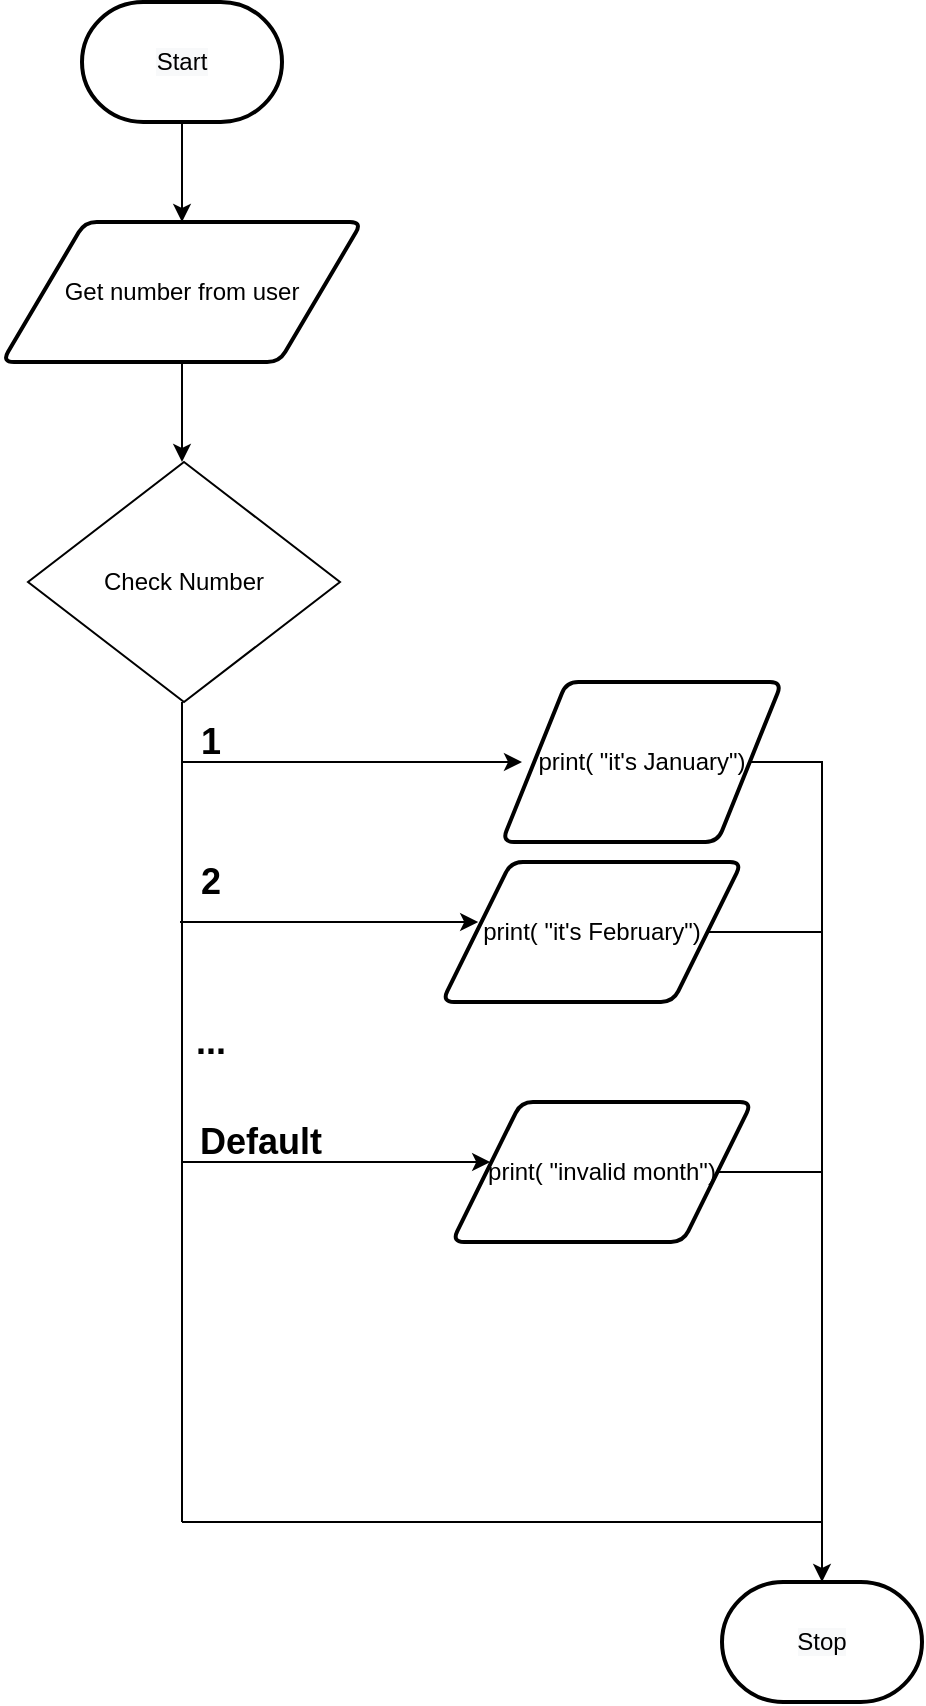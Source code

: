 <mxfile>
    <diagram id="pBK1guH4bu_zmOCUXD5L" name="Top Down">
        <mxGraphModel dx="587" dy="561" grid="1" gridSize="10" guides="1" tooltips="1" connect="1" arrows="1" fold="1" page="1" pageScale="1" pageWidth="827" pageHeight="1169" math="0" shadow="0">
            <root>
                <mxCell id="0"/>
                <mxCell id="1" parent="0"/>
                <mxCell id="7" style="edgeStyle=none;html=1;" parent="1" source="2" target="3" edge="1">
                    <mxGeometry relative="1" as="geometry"/>
                </mxCell>
                <mxCell id="2" value="&lt;span style=&quot;color: rgb(0, 0, 0); font-family: helvetica; font-size: 12px; font-style: normal; font-weight: 400; letter-spacing: normal; text-align: center; text-indent: 0px; text-transform: none; word-spacing: 0px; background-color: rgb(248, 249, 250); display: inline; float: none;&quot;&gt;Start&lt;/span&gt;" style="strokeWidth=2;html=1;shape=mxgraph.flowchart.terminator;whiteSpace=wrap;" parent="1" vertex="1">
                    <mxGeometry x="370" y="40" width="100" height="60" as="geometry"/>
                </mxCell>
                <mxCell id="8" style="edgeStyle=none;html=1;" parent="1" source="3" edge="1">
                    <mxGeometry relative="1" as="geometry">
                        <mxPoint x="420" y="270" as="targetPoint"/>
                    </mxGeometry>
                </mxCell>
                <mxCell id="3" value="Get number from user" style="shape=parallelogram;html=1;strokeWidth=2;perimeter=parallelogramPerimeter;whiteSpace=wrap;rounded=1;arcSize=12;size=0.23;" parent="1" vertex="1">
                    <mxGeometry x="330" y="150" width="180" height="70" as="geometry"/>
                </mxCell>
                <mxCell id="12" value="Check Number" style="rhombus;whiteSpace=wrap;html=1;" parent="1" vertex="1">
                    <mxGeometry x="343" y="270" width="156" height="120" as="geometry"/>
                </mxCell>
                <mxCell id="35" value="&lt;font style=&quot;font-size: 18px&quot;&gt;&lt;b&gt;1&lt;/b&gt;&lt;/font&gt;" style="text;html=1;align=center;verticalAlign=middle;resizable=0;points=[];autosize=1;strokeColor=none;fillColor=none;" parent="1" vertex="1">
                    <mxGeometry x="419" y="400" width="30" height="20" as="geometry"/>
                </mxCell>
                <mxCell id="41" style="edgeStyle=elbowEdgeStyle;html=1;fontSize=18;rounded=0;entryX=0.5;entryY=0;entryDx=0;entryDy=0;entryPerimeter=0;" parent="1" source="37" target="67" edge="1">
                    <mxGeometry relative="1" as="geometry">
                        <mxPoint x="740" y="770" as="targetPoint"/>
                        <Array as="points">
                            <mxPoint x="740" y="420"/>
                            <mxPoint x="740" y="390"/>
                            <mxPoint x="740" y="430"/>
                            <mxPoint x="660" y="420"/>
                            <mxPoint x="630" y="570"/>
                            <mxPoint x="740" y="660"/>
                        </Array>
                    </mxGeometry>
                </mxCell>
                <mxCell id="37" value="print( &quot;it's&amp;nbsp;January&quot;)" style="shape=parallelogram;html=1;strokeWidth=2;perimeter=parallelogramPerimeter;whiteSpace=wrap;rounded=1;arcSize=12;size=0.23;" parent="1" vertex="1">
                    <mxGeometry x="580" y="380" width="140" height="80" as="geometry"/>
                </mxCell>
                <mxCell id="45" value="print( &quot;it's February&quot;)" style="shape=parallelogram;html=1;strokeWidth=2;perimeter=parallelogramPerimeter;whiteSpace=wrap;rounded=1;arcSize=12;size=0.23;" vertex="1" parent="1">
                    <mxGeometry x="550" y="470" width="150" height="70" as="geometry"/>
                </mxCell>
                <mxCell id="46" style="edgeStyle=none;html=1;fontSize=18;entryX=0;entryY=0.5;entryDx=0;entryDy=0;" edge="1" parent="1">
                    <mxGeometry relative="1" as="geometry">
                        <mxPoint x="568.1" y="500" as="targetPoint"/>
                        <mxPoint x="419" y="500" as="sourcePoint"/>
                    </mxGeometry>
                </mxCell>
                <mxCell id="47" value="&lt;font style=&quot;font-size: 18px&quot;&gt;&lt;b&gt;2&lt;/b&gt;&lt;/font&gt;" style="text;html=1;align=center;verticalAlign=middle;resizable=0;points=[];autosize=1;strokeColor=none;fillColor=none;" vertex="1" parent="1">
                    <mxGeometry x="419" y="470" width="30" height="20" as="geometry"/>
                </mxCell>
                <mxCell id="53" value="" style="endArrow=none;html=1;" edge="1" parent="1" source="45">
                    <mxGeometry width="50" height="50" relative="1" as="geometry">
                        <mxPoint x="690" y="530" as="sourcePoint"/>
                        <mxPoint x="740" y="505" as="targetPoint"/>
                    </mxGeometry>
                </mxCell>
                <mxCell id="56" value="&lt;font style=&quot;font-size: 18px&quot;&gt;&lt;b&gt;...&lt;/b&gt;&lt;/font&gt;" style="text;html=1;align=center;verticalAlign=middle;resizable=0;points=[];autosize=1;strokeColor=none;fillColor=none;" vertex="1" parent="1">
                    <mxGeometry x="419" y="550" width="30" height="20" as="geometry"/>
                </mxCell>
                <mxCell id="58" value="print( &quot;invalid month&quot;)&lt;br&gt;" style="shape=parallelogram;html=1;strokeWidth=2;perimeter=parallelogramPerimeter;whiteSpace=wrap;rounded=1;arcSize=12;size=0.23;" vertex="1" parent="1">
                    <mxGeometry x="555" y="590" width="150" height="70" as="geometry"/>
                </mxCell>
                <mxCell id="59" style="edgeStyle=none;html=1;fontSize=18;entryX=0;entryY=0.5;entryDx=0;entryDy=0;" edge="1" parent="1">
                    <mxGeometry relative="1" as="geometry">
                        <mxPoint x="574.1" y="620" as="targetPoint"/>
                        <mxPoint x="420" y="620" as="sourcePoint"/>
                    </mxGeometry>
                </mxCell>
                <mxCell id="60" value="&lt;span style=&quot;font-size: 18px&quot;&gt;&lt;b&gt;Default&lt;/b&gt;&lt;/span&gt;" style="text;html=1;align=center;verticalAlign=middle;resizable=0;points=[];autosize=1;strokeColor=none;fillColor=none;" vertex="1" parent="1">
                    <mxGeometry x="419" y="600" width="80" height="20" as="geometry"/>
                </mxCell>
                <mxCell id="61" value="" style="endArrow=none;html=1;" edge="1" parent="1" source="58">
                    <mxGeometry width="50" height="50" relative="1" as="geometry">
                        <mxPoint x="695" y="680" as="sourcePoint"/>
                        <mxPoint x="740" y="625" as="targetPoint"/>
                    </mxGeometry>
                </mxCell>
                <mxCell id="65" value="" style="endArrow=classic;html=1;fontSize=12;" edge="1" parent="1">
                    <mxGeometry width="50" height="50" relative="1" as="geometry">
                        <mxPoint x="420" y="420" as="sourcePoint"/>
                        <mxPoint x="590" y="420" as="targetPoint"/>
                    </mxGeometry>
                </mxCell>
                <mxCell id="67" value="&lt;span style=&quot;color: rgb(0 , 0 , 0) ; font-family: &amp;#34;helvetica&amp;#34; ; font-size: 12px ; font-style: normal ; font-weight: 400 ; letter-spacing: normal ; text-align: center ; text-indent: 0px ; text-transform: none ; word-spacing: 0px ; background-color: rgb(248 , 249 , 250) ; display: inline ; float: none&quot;&gt;Stop&lt;/span&gt;" style="strokeWidth=2;html=1;shape=mxgraph.flowchart.terminator;whiteSpace=wrap;" vertex="1" parent="1">
                    <mxGeometry x="690" y="830" width="100" height="60" as="geometry"/>
                </mxCell>
                <mxCell id="68" value="" style="endArrow=none;html=1;fontSize=12;" edge="1" parent="1">
                    <mxGeometry width="50" height="50" relative="1" as="geometry">
                        <mxPoint x="420" y="800" as="sourcePoint"/>
                        <mxPoint x="420" y="390" as="targetPoint"/>
                    </mxGeometry>
                </mxCell>
                <mxCell id="70" value="" style="endArrow=none;html=1;fontSize=12;" edge="1" parent="1">
                    <mxGeometry width="50" height="50" relative="1" as="geometry">
                        <mxPoint x="420" y="800" as="sourcePoint"/>
                        <mxPoint x="740" y="800" as="targetPoint"/>
                    </mxGeometry>
                </mxCell>
            </root>
        </mxGraphModel>
    </diagram>
</mxfile>